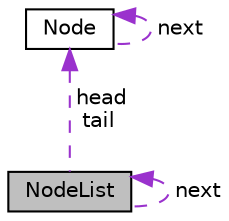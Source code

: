 digraph "NodeList"
{
  edge [fontname="Helvetica",fontsize="10",labelfontname="Helvetica",labelfontsize="10"];
  node [fontname="Helvetica",fontsize="10",shape=record];
  Node1 [label="NodeList",height=0.2,width=0.4,color="black", fillcolor="grey75", style="filled", fontcolor="black"];
  Node2 -> Node1 [dir="back",color="darkorchid3",fontsize="10",style="dashed",label=" head\ntail" ,fontname="Helvetica"];
  Node2 [label="Node",height=0.2,width=0.4,color="black", fillcolor="white", style="filled",URL="$structNode.html"];
  Node2 -> Node2 [dir="back",color="darkorchid3",fontsize="10",style="dashed",label=" next" ,fontname="Helvetica"];
  Node1 -> Node1 [dir="back",color="darkorchid3",fontsize="10",style="dashed",label=" next" ,fontname="Helvetica"];
}
